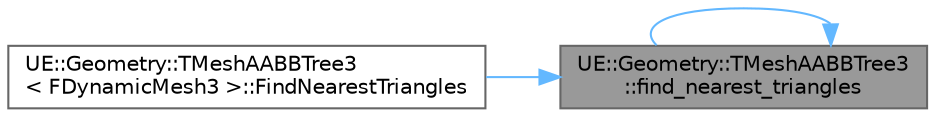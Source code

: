 digraph "UE::Geometry::TMeshAABBTree3::find_nearest_triangles"
{
 // INTERACTIVE_SVG=YES
 // LATEX_PDF_SIZE
  bgcolor="transparent";
  edge [fontname=Helvetica,fontsize=10,labelfontname=Helvetica,labelfontsize=10];
  node [fontname=Helvetica,fontsize=10,shape=box,height=0.2,width=0.4];
  rankdir="RL";
  Node1 [id="Node000001",label="UE::Geometry::TMeshAABBTree3\l::find_nearest_triangles",height=0.2,width=0.4,color="gray40", fillcolor="grey60", style="filled", fontcolor="black",tooltip=" "];
  Node1 -> Node1 [id="edge1_Node000001_Node000001",dir="back",color="steelblue1",style="solid",tooltip=" "];
  Node1 -> Node2 [id="edge2_Node000001_Node000002",dir="back",color="steelblue1",style="solid",tooltip=" "];
  Node2 [id="Node000002",label="UE::Geometry::TMeshAABBTree3\l\< FDynamicMesh3 \>::FindNearestTriangles",height=0.2,width=0.4,color="grey40", fillcolor="white", style="filled",URL="$dc/dc1/classUE_1_1Geometry_1_1TMeshAABBTree3.html#a6898d3661813666219cd9c0d7d2c03ae",tooltip=" "];
}
